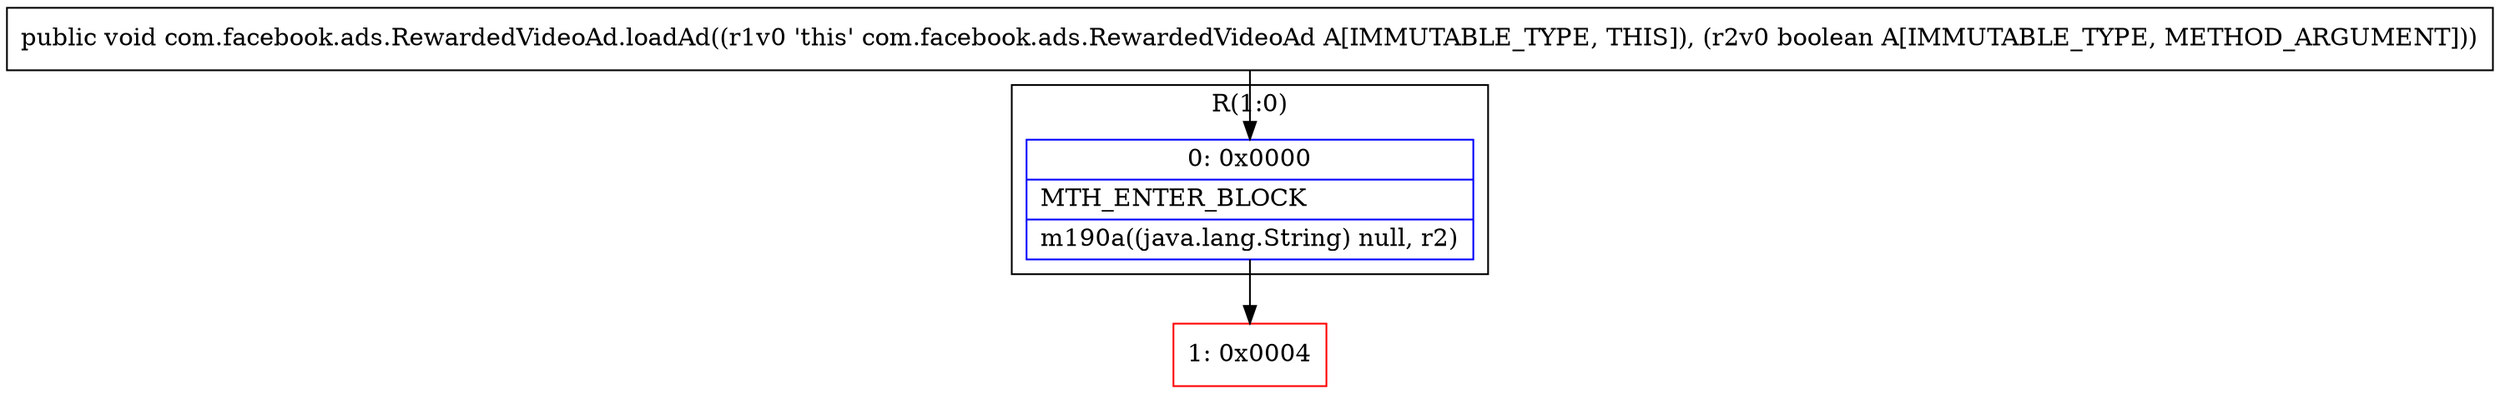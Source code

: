 digraph "CFG forcom.facebook.ads.RewardedVideoAd.loadAd(Z)V" {
subgraph cluster_Region_109774897 {
label = "R(1:0)";
node [shape=record,color=blue];
Node_0 [shape=record,label="{0\:\ 0x0000|MTH_ENTER_BLOCK\l|m190a((java.lang.String) null, r2)\l}"];
}
Node_1 [shape=record,color=red,label="{1\:\ 0x0004}"];
MethodNode[shape=record,label="{public void com.facebook.ads.RewardedVideoAd.loadAd((r1v0 'this' com.facebook.ads.RewardedVideoAd A[IMMUTABLE_TYPE, THIS]), (r2v0 boolean A[IMMUTABLE_TYPE, METHOD_ARGUMENT])) }"];
MethodNode -> Node_0;
Node_0 -> Node_1;
}

